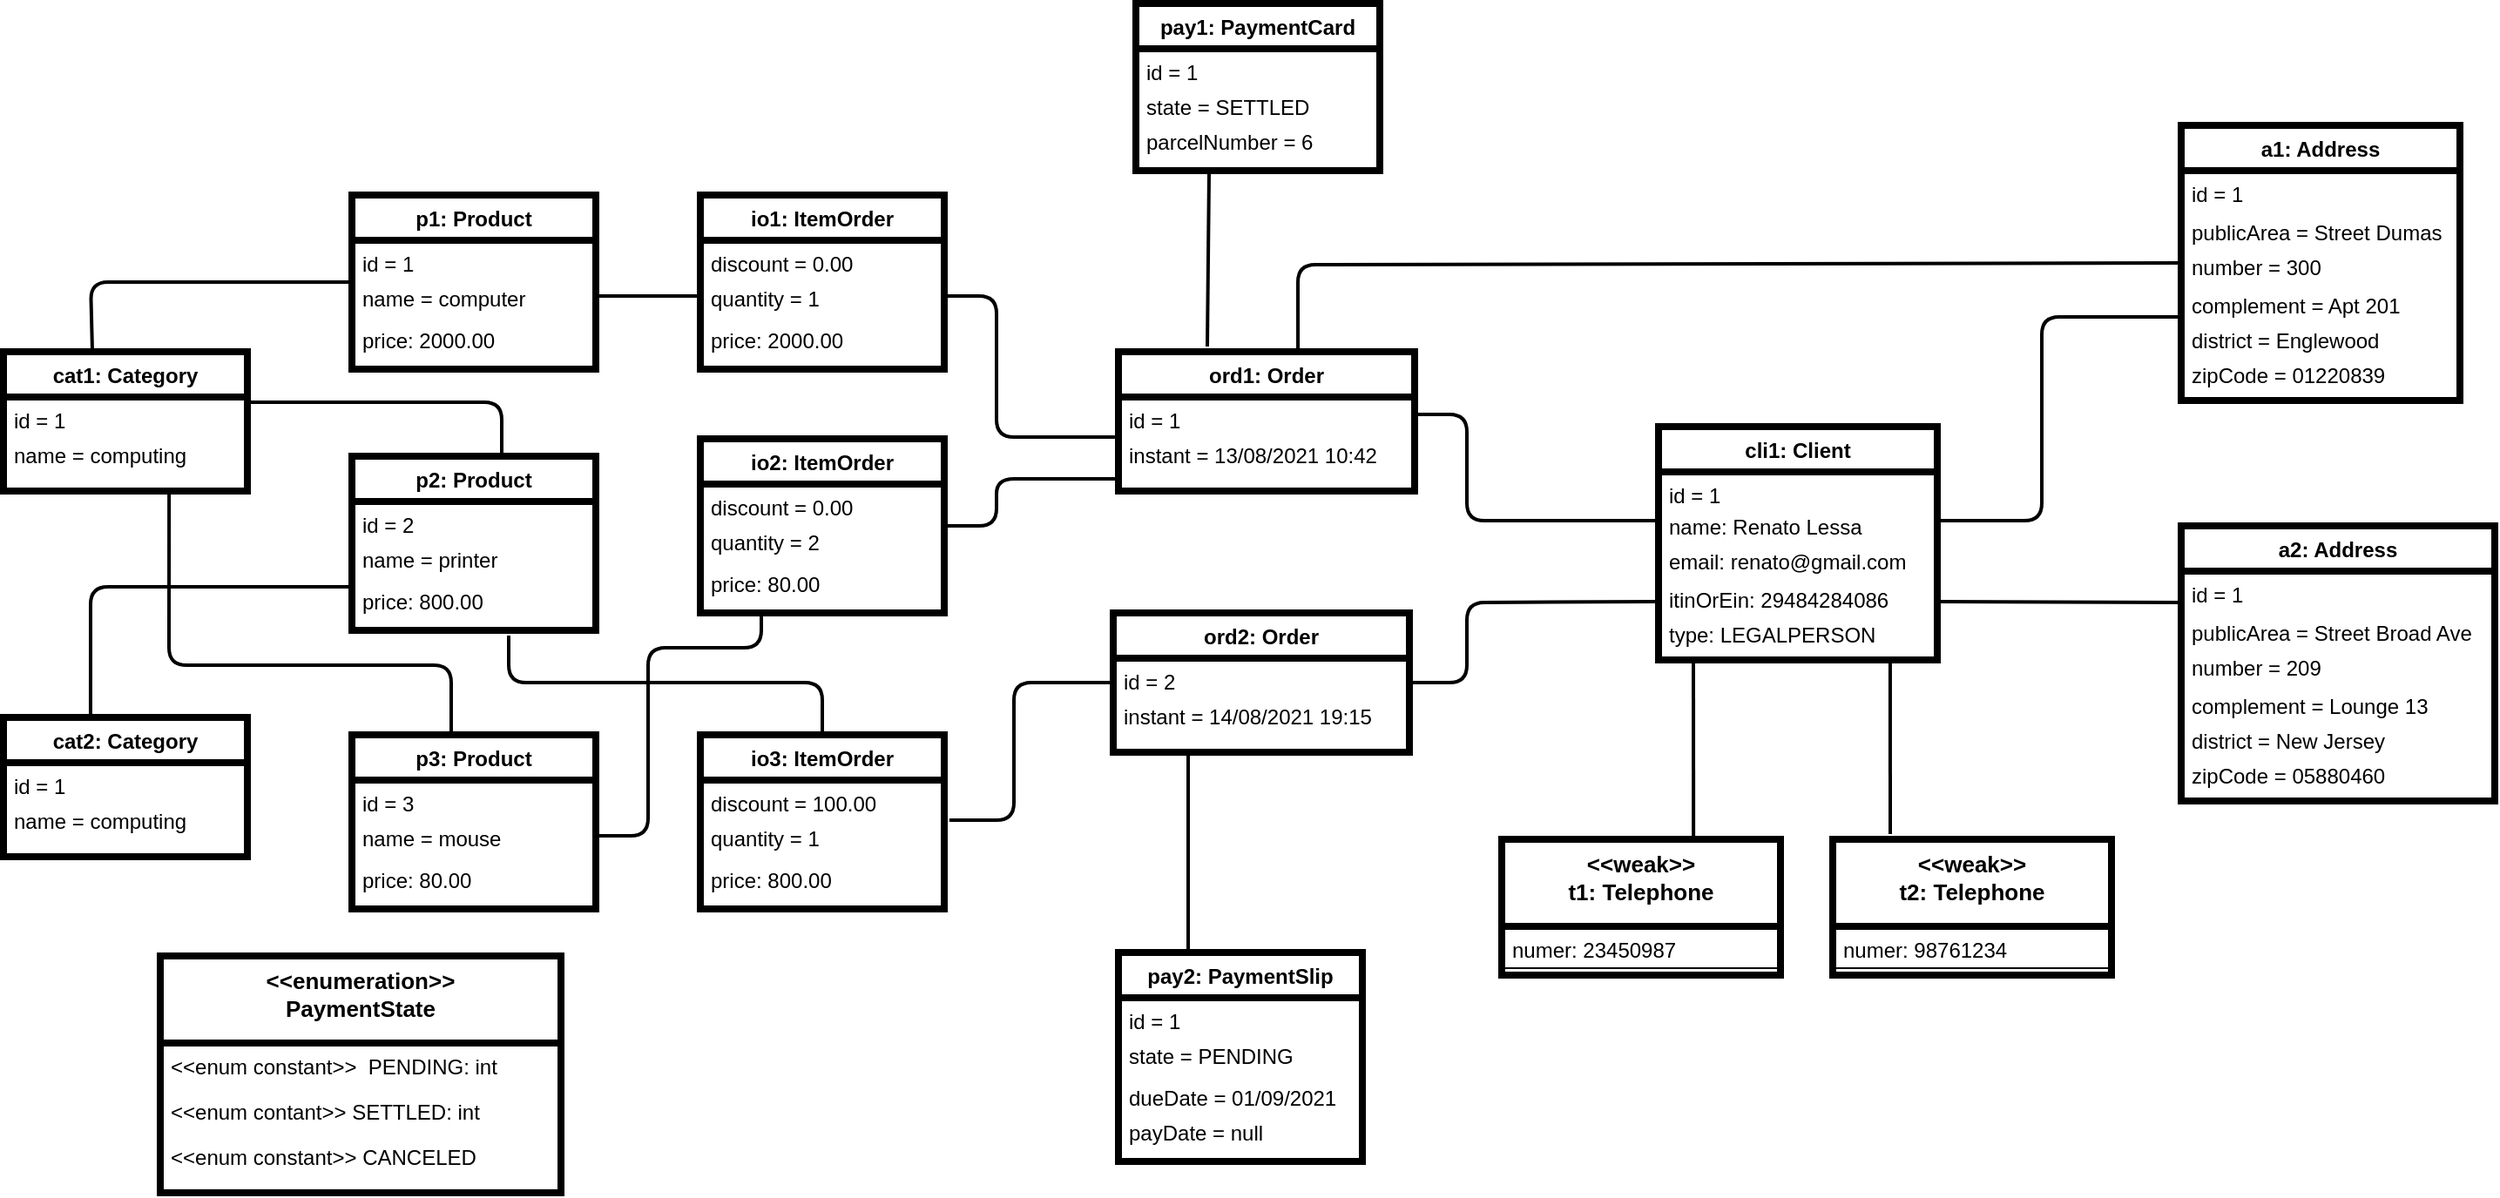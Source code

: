 <mxfile version="14.6.13" type="device"><diagram id="C5RBs43oDa-KdzZeNtuy" name="Page-1"><mxGraphModel dx="946" dy="1841" grid="1" gridSize="10" guides="1" tooltips="1" connect="1" arrows="1" fold="1" page="1" pageScale="1" pageWidth="827" pageHeight="1169" math="0" shadow="0"><root><mxCell id="WIyWlLk6GJQsqaUBKTNV-0"/><mxCell id="WIyWlLk6GJQsqaUBKTNV-1" parent="WIyWlLk6GJQsqaUBKTNV-0"/><mxCell id="aKMQZRntwJBQudiZjVvR-5" value="cat1: Category" style="swimlane;fontStyle=1;childLayout=stackLayout;horizontal=1;startSize=26;horizontalStack=0;resizeParent=1;resizeParentMax=0;resizeLast=0;collapsible=1;marginBottom=0;strokeWidth=4;rounded=0;shadow=0;sketch=0;glass=0;swimlaneLine=1;swimlaneFillColor=none;" vertex="1" parent="WIyWlLk6GJQsqaUBKTNV-1"><mxGeometry x="20" y="140" width="140" height="80" as="geometry"/></mxCell><mxCell id="aKMQZRntwJBQudiZjVvR-6" value="id = 1" style="text;fillColor=none;align=left;verticalAlign=top;spacingLeft=4;spacingRight=4;overflow=hidden;rotatable=0;points=[[0,0.5],[1,0.5]];portConstraint=eastwest;rounded=0;shadow=0;" vertex="1" parent="aKMQZRntwJBQudiZjVvR-5"><mxGeometry y="26" width="140" height="20" as="geometry"/></mxCell><mxCell id="aKMQZRntwJBQudiZjVvR-7" value="name = computing" style="text;fillColor=none;align=left;verticalAlign=top;spacingLeft=4;spacingRight=4;overflow=hidden;rotatable=0;points=[[0,0.5],[1,0.5]];portConstraint=eastwest;rounded=0;shadow=0;" vertex="1" parent="aKMQZRntwJBQudiZjVvR-5"><mxGeometry y="46" width="140" height="34" as="geometry"/></mxCell><mxCell id="aKMQZRntwJBQudiZjVvR-10" value="p1: Product" style="swimlane;fontStyle=1;childLayout=stackLayout;horizontal=1;startSize=26;horizontalStack=0;resizeParent=1;resizeParentMax=0;resizeLast=0;collapsible=1;marginBottom=0;strokeWidth=4;rounded=0;shadow=0;sketch=0;glass=0;swimlaneLine=1;swimlaneFillColor=none;" vertex="1" parent="WIyWlLk6GJQsqaUBKTNV-1"><mxGeometry x="220" y="50" width="140" height="100" as="geometry"/></mxCell><mxCell id="aKMQZRntwJBQudiZjVvR-11" value="id = 1" style="text;fillColor=none;align=left;verticalAlign=top;spacingLeft=4;spacingRight=4;overflow=hidden;rotatable=0;points=[[0,0.5],[1,0.5]];portConstraint=eastwest;rounded=0;shadow=0;" vertex="1" parent="aKMQZRntwJBQudiZjVvR-10"><mxGeometry y="26" width="140" height="20" as="geometry"/></mxCell><mxCell id="aKMQZRntwJBQudiZjVvR-12" value="name = computer" style="text;fillColor=none;align=left;verticalAlign=top;spacingLeft=4;spacingRight=4;overflow=hidden;rotatable=0;points=[[0,0.5],[1,0.5]];portConstraint=eastwest;rounded=0;shadow=0;" vertex="1" parent="aKMQZRntwJBQudiZjVvR-10"><mxGeometry y="46" width="140" height="24" as="geometry"/></mxCell><mxCell id="aKMQZRntwJBQudiZjVvR-13" value="price: 2000.00" style="text;fillColor=none;align=left;verticalAlign=top;spacingLeft=4;spacingRight=4;overflow=hidden;rotatable=0;points=[[0,0.5],[1,0.5]];portConstraint=eastwest;rounded=0;shadow=0;" vertex="1" parent="aKMQZRntwJBQudiZjVvR-10"><mxGeometry y="70" width="140" height="30" as="geometry"/></mxCell><mxCell id="aKMQZRntwJBQudiZjVvR-15" value="p2: Product" style="swimlane;fontStyle=1;childLayout=stackLayout;horizontal=1;startSize=26;horizontalStack=0;resizeParent=1;resizeParentMax=0;resizeLast=0;collapsible=1;marginBottom=0;strokeWidth=4;rounded=0;shadow=0;sketch=0;glass=0;swimlaneLine=1;swimlaneFillColor=none;" vertex="1" parent="WIyWlLk6GJQsqaUBKTNV-1"><mxGeometry x="220" y="200" width="140" height="100" as="geometry"/></mxCell><mxCell id="aKMQZRntwJBQudiZjVvR-16" value="id = 2" style="text;fillColor=none;align=left;verticalAlign=top;spacingLeft=4;spacingRight=4;overflow=hidden;rotatable=0;points=[[0,0.5],[1,0.5]];portConstraint=eastwest;rounded=0;shadow=0;" vertex="1" parent="aKMQZRntwJBQudiZjVvR-15"><mxGeometry y="26" width="140" height="20" as="geometry"/></mxCell><mxCell id="aKMQZRntwJBQudiZjVvR-17" value="name = printer" style="text;fillColor=none;align=left;verticalAlign=top;spacingLeft=4;spacingRight=4;overflow=hidden;rotatable=0;points=[[0,0.5],[1,0.5]];portConstraint=eastwest;rounded=0;shadow=0;" vertex="1" parent="aKMQZRntwJBQudiZjVvR-15"><mxGeometry y="46" width="140" height="24" as="geometry"/></mxCell><mxCell id="aKMQZRntwJBQudiZjVvR-18" value="price: 800.00" style="text;fillColor=none;align=left;verticalAlign=top;spacingLeft=4;spacingRight=4;overflow=hidden;rotatable=0;points=[[0,0.5],[1,0.5]];portConstraint=eastwest;rounded=0;shadow=0;" vertex="1" parent="aKMQZRntwJBQudiZjVvR-15"><mxGeometry y="70" width="140" height="30" as="geometry"/></mxCell><mxCell id="aKMQZRntwJBQudiZjVvR-19" value="p3: Product" style="swimlane;fontStyle=1;childLayout=stackLayout;horizontal=1;startSize=26;horizontalStack=0;resizeParent=1;resizeParentMax=0;resizeLast=0;collapsible=1;marginBottom=0;strokeWidth=4;rounded=0;shadow=0;sketch=0;glass=0;swimlaneLine=1;swimlaneFillColor=none;" vertex="1" parent="WIyWlLk6GJQsqaUBKTNV-1"><mxGeometry x="220" y="360" width="140" height="100" as="geometry"/></mxCell><mxCell id="aKMQZRntwJBQudiZjVvR-20" value="id = 3" style="text;fillColor=none;align=left;verticalAlign=top;spacingLeft=4;spacingRight=4;overflow=hidden;rotatable=0;points=[[0,0.5],[1,0.5]];portConstraint=eastwest;rounded=0;shadow=0;" vertex="1" parent="aKMQZRntwJBQudiZjVvR-19"><mxGeometry y="26" width="140" height="20" as="geometry"/></mxCell><mxCell id="aKMQZRntwJBQudiZjVvR-21" value="name = mouse" style="text;fillColor=none;align=left;verticalAlign=top;spacingLeft=4;spacingRight=4;overflow=hidden;rotatable=0;points=[[0,0.5],[1,0.5]];portConstraint=eastwest;rounded=0;shadow=0;" vertex="1" parent="aKMQZRntwJBQudiZjVvR-19"><mxGeometry y="46" width="140" height="24" as="geometry"/></mxCell><mxCell id="aKMQZRntwJBQudiZjVvR-22" value="price: 80.00" style="text;fillColor=none;align=left;verticalAlign=top;spacingLeft=4;spacingRight=4;overflow=hidden;rotatable=0;points=[[0,0.5],[1,0.5]];portConstraint=eastwest;rounded=0;shadow=0;" vertex="1" parent="aKMQZRntwJBQudiZjVvR-19"><mxGeometry y="70" width="140" height="30" as="geometry"/></mxCell><mxCell id="aKMQZRntwJBQudiZjVvR-23" value="cat2: Category" style="swimlane;fontStyle=1;childLayout=stackLayout;horizontal=1;startSize=26;horizontalStack=0;resizeParent=1;resizeParentMax=0;resizeLast=0;collapsible=1;marginBottom=0;strokeWidth=4;rounded=0;shadow=0;sketch=0;glass=0;swimlaneLine=1;swimlaneFillColor=none;" vertex="1" parent="WIyWlLk6GJQsqaUBKTNV-1"><mxGeometry x="20" y="350" width="140" height="80" as="geometry"/></mxCell><mxCell id="aKMQZRntwJBQudiZjVvR-24" value="id = 1" style="text;fillColor=none;align=left;verticalAlign=top;spacingLeft=4;spacingRight=4;overflow=hidden;rotatable=0;points=[[0,0.5],[1,0.5]];portConstraint=eastwest;rounded=0;shadow=0;" vertex="1" parent="aKMQZRntwJBQudiZjVvR-23"><mxGeometry y="26" width="140" height="20" as="geometry"/></mxCell><mxCell id="aKMQZRntwJBQudiZjVvR-25" value="name = computing" style="text;fillColor=none;align=left;verticalAlign=top;spacingLeft=4;spacingRight=4;overflow=hidden;rotatable=0;points=[[0,0.5],[1,0.5]];portConstraint=eastwest;rounded=0;shadow=0;" vertex="1" parent="aKMQZRntwJBQudiZjVvR-23"><mxGeometry y="46" width="140" height="34" as="geometry"/></mxCell><mxCell id="aKMQZRntwJBQudiZjVvR-28" value="io1: ItemOrder" style="swimlane;fontStyle=1;childLayout=stackLayout;horizontal=1;startSize=26;horizontalStack=0;resizeParent=1;resizeParentMax=0;resizeLast=0;collapsible=1;marginBottom=0;strokeWidth=4;rounded=0;shadow=0;sketch=0;glass=0;swimlaneLine=1;swimlaneFillColor=none;" vertex="1" parent="WIyWlLk6GJQsqaUBKTNV-1"><mxGeometry x="420" y="50" width="140" height="100" as="geometry"/></mxCell><mxCell id="aKMQZRntwJBQudiZjVvR-29" value="discount = 0.00" style="text;fillColor=none;align=left;verticalAlign=top;spacingLeft=4;spacingRight=4;overflow=hidden;rotatable=0;points=[[0,0.5],[1,0.5]];portConstraint=eastwest;rounded=0;shadow=0;" vertex="1" parent="aKMQZRntwJBQudiZjVvR-28"><mxGeometry y="26" width="140" height="20" as="geometry"/></mxCell><mxCell id="aKMQZRntwJBQudiZjVvR-30" value="quantity = 1" style="text;fillColor=none;align=left;verticalAlign=top;spacingLeft=4;spacingRight=4;overflow=hidden;rotatable=0;points=[[0,0.5],[1,0.5]];portConstraint=eastwest;rounded=0;shadow=0;" vertex="1" parent="aKMQZRntwJBQudiZjVvR-28"><mxGeometry y="46" width="140" height="24" as="geometry"/></mxCell><mxCell id="aKMQZRntwJBQudiZjVvR-31" value="price: 2000.00" style="text;fillColor=none;align=left;verticalAlign=top;spacingLeft=4;spacingRight=4;overflow=hidden;rotatable=0;points=[[0,0.5],[1,0.5]];portConstraint=eastwest;rounded=0;shadow=0;" vertex="1" parent="aKMQZRntwJBQudiZjVvR-28"><mxGeometry y="70" width="140" height="30" as="geometry"/></mxCell><mxCell id="aKMQZRntwJBQudiZjVvR-44" value="io3: ItemOrder" style="swimlane;fontStyle=1;childLayout=stackLayout;horizontal=1;startSize=26;horizontalStack=0;resizeParent=1;resizeParentMax=0;resizeLast=0;collapsible=1;marginBottom=0;strokeWidth=4;rounded=0;shadow=0;sketch=0;glass=0;swimlaneLine=1;swimlaneFillColor=none;" vertex="1" parent="WIyWlLk6GJQsqaUBKTNV-1"><mxGeometry x="420" y="360" width="140" height="100" as="geometry"/></mxCell><mxCell id="aKMQZRntwJBQudiZjVvR-45" value="discount = 100.00" style="text;fillColor=none;align=left;verticalAlign=top;spacingLeft=4;spacingRight=4;overflow=hidden;rotatable=0;points=[[0,0.5],[1,0.5]];portConstraint=eastwest;rounded=0;shadow=0;" vertex="1" parent="aKMQZRntwJBQudiZjVvR-44"><mxGeometry y="26" width="140" height="20" as="geometry"/></mxCell><mxCell id="aKMQZRntwJBQudiZjVvR-46" value="quantity = 1" style="text;fillColor=none;align=left;verticalAlign=top;spacingLeft=4;spacingRight=4;overflow=hidden;rotatable=0;points=[[0,0.5],[1,0.5]];portConstraint=eastwest;rounded=0;shadow=0;" vertex="1" parent="aKMQZRntwJBQudiZjVvR-44"><mxGeometry y="46" width="140" height="24" as="geometry"/></mxCell><mxCell id="aKMQZRntwJBQudiZjVvR-47" value="price: 800.00" style="text;fillColor=none;align=left;verticalAlign=top;spacingLeft=4;spacingRight=4;overflow=hidden;rotatable=0;points=[[0,0.5],[1,0.5]];portConstraint=eastwest;rounded=0;shadow=0;" vertex="1" parent="aKMQZRntwJBQudiZjVvR-44"><mxGeometry y="70" width="140" height="30" as="geometry"/></mxCell><mxCell id="aKMQZRntwJBQudiZjVvR-48" value="io2: ItemOrder" style="swimlane;fontStyle=1;childLayout=stackLayout;horizontal=1;startSize=26;horizontalStack=0;resizeParent=1;resizeParentMax=0;resizeLast=0;collapsible=1;marginBottom=0;strokeWidth=4;rounded=0;shadow=0;sketch=0;glass=0;swimlaneLine=1;swimlaneFillColor=none;" vertex="1" parent="WIyWlLk6GJQsqaUBKTNV-1"><mxGeometry x="420" y="190" width="140" height="100" as="geometry"/></mxCell><mxCell id="aKMQZRntwJBQudiZjVvR-49" value="discount = 0.00" style="text;fillColor=none;align=left;verticalAlign=top;spacingLeft=4;spacingRight=4;overflow=hidden;rotatable=0;points=[[0,0.5],[1,0.5]];portConstraint=eastwest;rounded=0;shadow=0;" vertex="1" parent="aKMQZRntwJBQudiZjVvR-48"><mxGeometry y="26" width="140" height="20" as="geometry"/></mxCell><mxCell id="aKMQZRntwJBQudiZjVvR-50" value="quantity = 2" style="text;fillColor=none;align=left;verticalAlign=top;spacingLeft=4;spacingRight=4;overflow=hidden;rotatable=0;points=[[0,0.5],[1,0.5]];portConstraint=eastwest;rounded=0;shadow=0;" vertex="1" parent="aKMQZRntwJBQudiZjVvR-48"><mxGeometry y="46" width="140" height="24" as="geometry"/></mxCell><mxCell id="aKMQZRntwJBQudiZjVvR-51" value="price: 80.00" style="text;fillColor=none;align=left;verticalAlign=top;spacingLeft=4;spacingRight=4;overflow=hidden;rotatable=0;points=[[0,0.5],[1,0.5]];portConstraint=eastwest;rounded=0;shadow=0;" vertex="1" parent="aKMQZRntwJBQudiZjVvR-48"><mxGeometry y="70" width="140" height="30" as="geometry"/></mxCell><mxCell id="aKMQZRntwJBQudiZjVvR-53" value="" style="endArrow=none;html=1;strokeWidth=2;exitX=1.021;exitY=0.125;exitDx=0;exitDy=0;exitPerimeter=0;entryX=0;entryY=0.5;entryDx=0;entryDy=0;" edge="1" parent="WIyWlLk6GJQsqaUBKTNV-1" source="aKMQZRntwJBQudiZjVvR-46" target="aKMQZRntwJBQudiZjVvR-68"><mxGeometry width="50" height="50" relative="1" as="geometry"><mxPoint x="570" y="409.5" as="sourcePoint"/><mxPoint x="844" y="409.5" as="targetPoint"/><Array as="points"><mxPoint x="600" y="409"/><mxPoint x="600" y="330"/></Array></mxGeometry></mxCell><mxCell id="aKMQZRntwJBQudiZjVvR-54" value="" style="endArrow=none;html=1;strokeWidth=2;entryX=0;entryY=0.5;entryDx=0;entryDy=0;exitX=0.364;exitY=-0.025;exitDx=0;exitDy=0;exitPerimeter=0;" edge="1" parent="WIyWlLk6GJQsqaUBKTNV-1" source="aKMQZRntwJBQudiZjVvR-5" target="aKMQZRntwJBQudiZjVvR-10"><mxGeometry width="50" height="50" relative="1" as="geometry"><mxPoint x="70" y="130" as="sourcePoint"/><mxPoint x="446" y="110" as="targetPoint"/><Array as="points"><mxPoint x="70" y="100"/></Array></mxGeometry></mxCell><mxCell id="aKMQZRntwJBQudiZjVvR-55" value="" style="endArrow=none;html=1;strokeWidth=2;exitX=0.679;exitY=1.029;exitDx=0;exitDy=0;exitPerimeter=0;entryX=0.407;entryY=0;entryDx=0;entryDy=0;entryPerimeter=0;" edge="1" parent="WIyWlLk6GJQsqaUBKTNV-1" source="aKMQZRntwJBQudiZjVvR-7" target="aKMQZRntwJBQudiZjVvR-19"><mxGeometry width="50" height="50" relative="1" as="geometry"><mxPoint x="182" y="120" as="sourcePoint"/><mxPoint x="280" y="330" as="targetPoint"/><Array as="points"><mxPoint x="115" y="320"/><mxPoint x="277" y="320"/></Array></mxGeometry></mxCell><mxCell id="aKMQZRntwJBQudiZjVvR-56" value="" style="endArrow=none;html=1;strokeWidth=2;exitX=0.993;exitY=0.15;exitDx=0;exitDy=0;exitPerimeter=0;" edge="1" parent="WIyWlLk6GJQsqaUBKTNV-1" source="aKMQZRntwJBQudiZjVvR-6"><mxGeometry width="50" height="50" relative="1" as="geometry"><mxPoint x="162" y="180" as="sourcePoint"/><mxPoint x="306" y="200" as="targetPoint"/><Array as="points"><mxPoint x="306" y="169"/></Array></mxGeometry></mxCell><mxCell id="aKMQZRntwJBQudiZjVvR-57" value="" style="endArrow=none;html=1;strokeWidth=2;exitX=0.357;exitY=0;exitDx=0;exitDy=0;exitPerimeter=0;entryX=0;entryY=0.75;entryDx=0;entryDy=0;" edge="1" parent="WIyWlLk6GJQsqaUBKTNV-1" source="aKMQZRntwJBQudiZjVvR-23" target="aKMQZRntwJBQudiZjVvR-15"><mxGeometry width="50" height="50" relative="1" as="geometry"><mxPoint x="202" y="140" as="sourcePoint"/><mxPoint x="476" y="140" as="targetPoint"/><Array as="points"><mxPoint x="70" y="275"/></Array></mxGeometry></mxCell><mxCell id="aKMQZRntwJBQudiZjVvR-58" value="" style="endArrow=none;html=1;strokeWidth=2;exitX=1;exitY=0.5;exitDx=0;exitDy=0;entryX=0;entryY=0.5;entryDx=0;entryDy=0;" edge="1" parent="WIyWlLk6GJQsqaUBKTNV-1" source="aKMQZRntwJBQudiZjVvR-12" target="aKMQZRntwJBQudiZjVvR-30"><mxGeometry width="50" height="50" relative="1" as="geometry"><mxPoint x="212" y="150" as="sourcePoint"/><mxPoint x="486" y="150" as="targetPoint"/></mxGeometry></mxCell><mxCell id="aKMQZRntwJBQudiZjVvR-59" value="" style="endArrow=none;html=1;strokeWidth=2;entryX=0.5;entryY=0;entryDx=0;entryDy=0;" edge="1" parent="WIyWlLk6GJQsqaUBKTNV-1" target="aKMQZRntwJBQudiZjVvR-44"><mxGeometry width="50" height="50" relative="1" as="geometry"><mxPoint x="310" y="303" as="sourcePoint"/><mxPoint x="470" y="310" as="targetPoint"/><Array as="points"><mxPoint x="310" y="330"/><mxPoint x="490" y="330"/></Array></mxGeometry></mxCell><mxCell id="aKMQZRntwJBQudiZjVvR-61" value="" style="endArrow=none;html=1;strokeWidth=2;exitX=1;exitY=0.5;exitDx=0;exitDy=0;entryX=0.25;entryY=1;entryDx=0;entryDy=0;" edge="1" parent="WIyWlLk6GJQsqaUBKTNV-1" source="aKMQZRntwJBQudiZjVvR-21" target="aKMQZRntwJBQudiZjVvR-48"><mxGeometry width="50" height="50" relative="1" as="geometry"><mxPoint x="232" y="170" as="sourcePoint"/><mxPoint x="506" y="170" as="targetPoint"/><Array as="points"><mxPoint x="390" y="418"/><mxPoint x="390" y="310"/><mxPoint x="455" y="310"/></Array></mxGeometry></mxCell><mxCell id="aKMQZRntwJBQudiZjVvR-62" value="ord1: Order" style="swimlane;fontStyle=1;childLayout=stackLayout;horizontal=1;startSize=26;horizontalStack=0;resizeParent=1;resizeParentMax=0;resizeLast=0;collapsible=1;marginBottom=0;strokeWidth=4;rounded=0;shadow=0;sketch=0;glass=0;swimlaneLine=1;swimlaneFillColor=none;" vertex="1" parent="WIyWlLk6GJQsqaUBKTNV-1"><mxGeometry x="660" y="140" width="170" height="80" as="geometry"/></mxCell><mxCell id="aKMQZRntwJBQudiZjVvR-63" value="id = 1" style="text;fillColor=none;align=left;verticalAlign=top;spacingLeft=4;spacingRight=4;overflow=hidden;rotatable=0;points=[[0,0.5],[1,0.5]];portConstraint=eastwest;rounded=0;shadow=0;" vertex="1" parent="aKMQZRntwJBQudiZjVvR-62"><mxGeometry y="26" width="170" height="20" as="geometry"/></mxCell><mxCell id="aKMQZRntwJBQudiZjVvR-64" value="instant = 13/08/2021 10:42" style="text;fillColor=none;align=left;verticalAlign=top;spacingLeft=4;spacingRight=4;overflow=hidden;rotatable=0;points=[[0,0.5],[1,0.5]];portConstraint=eastwest;rounded=0;shadow=0;" vertex="1" parent="aKMQZRntwJBQudiZjVvR-62"><mxGeometry y="46" width="170" height="34" as="geometry"/></mxCell><mxCell id="aKMQZRntwJBQudiZjVvR-68" value="ord2: Order" style="swimlane;fontStyle=1;childLayout=stackLayout;horizontal=1;startSize=26;horizontalStack=0;resizeParent=1;resizeParentMax=0;resizeLast=0;collapsible=1;marginBottom=0;strokeWidth=4;rounded=0;shadow=0;sketch=0;glass=0;swimlaneLine=1;swimlaneFillColor=none;" vertex="1" parent="WIyWlLk6GJQsqaUBKTNV-1"><mxGeometry x="657" y="290" width="170" height="80" as="geometry"/></mxCell><mxCell id="aKMQZRntwJBQudiZjVvR-69" value="id = 2" style="text;fillColor=none;align=left;verticalAlign=top;spacingLeft=4;spacingRight=4;overflow=hidden;rotatable=0;points=[[0,0.5],[1,0.5]];portConstraint=eastwest;rounded=0;shadow=0;" vertex="1" parent="aKMQZRntwJBQudiZjVvR-68"><mxGeometry y="26" width="170" height="20" as="geometry"/></mxCell><mxCell id="aKMQZRntwJBQudiZjVvR-70" value="instant = 14/08/2021 19:15" style="text;fillColor=none;align=left;verticalAlign=top;spacingLeft=4;spacingRight=4;overflow=hidden;rotatable=0;points=[[0,0.5],[1,0.5]];portConstraint=eastwest;rounded=0;shadow=0;" vertex="1" parent="aKMQZRntwJBQudiZjVvR-68"><mxGeometry y="46" width="170" height="34" as="geometry"/></mxCell><mxCell id="aKMQZRntwJBQudiZjVvR-71" value="" style="endArrow=none;html=1;strokeWidth=2;exitX=1;exitY=0.5;exitDx=0;exitDy=0;entryX=-0.012;entryY=0.088;entryDx=0;entryDy=0;entryPerimeter=0;" edge="1" parent="WIyWlLk6GJQsqaUBKTNV-1" source="aKMQZRntwJBQudiZjVvR-30" target="aKMQZRntwJBQudiZjVvR-64"><mxGeometry width="50" height="50" relative="1" as="geometry"><mxPoint x="590" y="239.5" as="sourcePoint"/><mxPoint x="650" y="190" as="targetPoint"/><Array as="points"><mxPoint x="590" y="108"/><mxPoint x="590" y="189"/></Array></mxGeometry></mxCell><mxCell id="aKMQZRntwJBQudiZjVvR-72" value="" style="endArrow=none;html=1;strokeWidth=2;" edge="1" parent="WIyWlLk6GJQsqaUBKTNV-1"><mxGeometry width="50" height="50" relative="1" as="geometry"><mxPoint x="700" y="483" as="sourcePoint"/><mxPoint x="700" y="370" as="targetPoint"/></mxGeometry></mxCell><mxCell id="aKMQZRntwJBQudiZjVvR-73" value="" style="endArrow=none;html=1;strokeWidth=2;exitX=1;exitY=0.5;exitDx=0;exitDy=0;entryX=0;entryY=0.794;entryDx=0;entryDy=0;entryPerimeter=0;" edge="1" parent="WIyWlLk6GJQsqaUBKTNV-1" source="aKMQZRntwJBQudiZjVvR-48" target="aKMQZRntwJBQudiZjVvR-64"><mxGeometry width="50" height="50" relative="1" as="geometry"><mxPoint x="570" y="239.5" as="sourcePoint"/><mxPoint x="844" y="239.5" as="targetPoint"/><Array as="points"><mxPoint x="590" y="240"/><mxPoint x="590" y="213"/></Array></mxGeometry></mxCell><mxCell id="aKMQZRntwJBQudiZjVvR-74" value="pay1: PaymentCard" style="swimlane;fontStyle=1;childLayout=stackLayout;horizontal=1;startSize=26;horizontalStack=0;resizeParent=1;resizeParentMax=0;resizeLast=0;collapsible=1;marginBottom=0;strokeWidth=4;rounded=0;shadow=0;sketch=0;glass=0;swimlaneLine=1;swimlaneFillColor=none;" vertex="1" parent="WIyWlLk6GJQsqaUBKTNV-1"><mxGeometry x="670" y="-60" width="140" height="96" as="geometry"/></mxCell><mxCell id="aKMQZRntwJBQudiZjVvR-75" value="id = 1" style="text;fillColor=none;align=left;verticalAlign=top;spacingLeft=4;spacingRight=4;overflow=hidden;rotatable=0;points=[[0,0.5],[1,0.5]];portConstraint=eastwest;rounded=0;shadow=0;" vertex="1" parent="aKMQZRntwJBQudiZjVvR-74"><mxGeometry y="26" width="140" height="20" as="geometry"/></mxCell><mxCell id="aKMQZRntwJBQudiZjVvR-76" value="state = SETTLED&#10; " style="text;fillColor=none;align=left;verticalAlign=top;spacingLeft=4;spacingRight=4;overflow=hidden;rotatable=0;points=[[0,0.5],[1,0.5]];portConstraint=eastwest;rounded=0;shadow=0;" vertex="1" parent="aKMQZRntwJBQudiZjVvR-74"><mxGeometry y="46" width="140" height="20" as="geometry"/></mxCell><mxCell id="aKMQZRntwJBQudiZjVvR-77" value="parcelNumber = 6" style="text;fillColor=none;align=left;verticalAlign=top;spacingLeft=4;spacingRight=4;overflow=hidden;rotatable=0;points=[[0,0.5],[1,0.5]];portConstraint=eastwest;rounded=0;shadow=0;" vertex="1" parent="aKMQZRntwJBQudiZjVvR-74"><mxGeometry y="66" width="140" height="30" as="geometry"/></mxCell><mxCell id="aKMQZRntwJBQudiZjVvR-79" value="&lt;&lt;enumeration&gt;&gt;&#10;PaymentState" style="swimlane;fontStyle=1;align=center;verticalAlign=top;childLayout=stackLayout;horizontal=1;startSize=50;horizontalStack=0;resizeParent=1;resizeParentMax=0;resizeLast=0;collapsible=1;marginBottom=0;rounded=0;shadow=0;glass=0;sketch=0;fontSize=13;strokeWidth=4;" vertex="1" parent="WIyWlLk6GJQsqaUBKTNV-1"><mxGeometry x="110" y="487" width="230" height="136" as="geometry"/></mxCell><mxCell id="aKMQZRntwJBQudiZjVvR-80" value="&lt;&lt;enum constant&gt;&gt;  PENDING: int" style="text;strokeColor=none;fillColor=none;align=left;verticalAlign=top;spacingLeft=4;spacingRight=4;overflow=hidden;rotatable=0;points=[[0,0.5],[1,0.5]];portConstraint=eastwest;" vertex="1" parent="aKMQZRntwJBQudiZjVvR-79"><mxGeometry y="50" width="230" height="26" as="geometry"/></mxCell><mxCell id="aKMQZRntwJBQudiZjVvR-81" value="&lt;&lt;enum contant&gt;&gt; SETTLED: int&#10;&#10;&#10;&#10; " style="text;strokeColor=none;fillColor=none;align=left;verticalAlign=top;spacingLeft=4;spacingRight=4;overflow=hidden;rotatable=0;points=[[0,0.5],[1,0.5]];portConstraint=eastwest;" vertex="1" parent="aKMQZRntwJBQudiZjVvR-79"><mxGeometry y="76" width="230" height="26" as="geometry"/></mxCell><mxCell id="aKMQZRntwJBQudiZjVvR-82" value="&lt;&lt;enum constant&gt;&gt; CANCELED" style="text;strokeColor=none;fillColor=none;align=left;verticalAlign=top;spacingLeft=4;spacingRight=4;overflow=hidden;rotatable=0;points=[[0,0.5],[1,0.5]];portConstraint=eastwest;" vertex="1" parent="aKMQZRntwJBQudiZjVvR-79"><mxGeometry y="102" width="230" height="26" as="geometry"/></mxCell><mxCell id="aKMQZRntwJBQudiZjVvR-83" value="" style="line;strokeWidth=1;fillColor=none;align=left;verticalAlign=middle;spacingTop=-1;spacingLeft=3;spacingRight=3;rotatable=0;labelPosition=right;points=[];portConstraint=eastwest;strokeColor=none;" vertex="1" parent="aKMQZRntwJBQudiZjVvR-79"><mxGeometry y="128" width="230" height="8" as="geometry"/></mxCell><mxCell id="aKMQZRntwJBQudiZjVvR-85" value="pay2: PaymentSlip" style="swimlane;fontStyle=1;childLayout=stackLayout;horizontal=1;startSize=26;horizontalStack=0;resizeParent=1;resizeParentMax=0;resizeLast=0;collapsible=1;marginBottom=0;strokeWidth=4;rounded=0;shadow=0;sketch=0;glass=0;swimlaneLine=1;swimlaneFillColor=none;" vertex="1" parent="WIyWlLk6GJQsqaUBKTNV-1"><mxGeometry x="660" y="485" width="140" height="120" as="geometry"/></mxCell><mxCell id="aKMQZRntwJBQudiZjVvR-86" value="id = 1" style="text;fillColor=none;align=left;verticalAlign=top;spacingLeft=4;spacingRight=4;overflow=hidden;rotatable=0;points=[[0,0.5],[1,0.5]];portConstraint=eastwest;rounded=0;shadow=0;" vertex="1" parent="aKMQZRntwJBQudiZjVvR-85"><mxGeometry y="26" width="140" height="20" as="geometry"/></mxCell><mxCell id="aKMQZRntwJBQudiZjVvR-87" value="state = PENDING&#10; " style="text;fillColor=none;align=left;verticalAlign=top;spacingLeft=4;spacingRight=4;overflow=hidden;rotatable=0;points=[[0,0.5],[1,0.5]];portConstraint=eastwest;rounded=0;shadow=0;" vertex="1" parent="aKMQZRntwJBQudiZjVvR-85"><mxGeometry y="46" width="140" height="24" as="geometry"/></mxCell><mxCell id="aKMQZRntwJBQudiZjVvR-88" value="dueDate = 01/09/2021" style="text;fillColor=none;align=left;verticalAlign=top;spacingLeft=4;spacingRight=4;overflow=hidden;rotatable=0;points=[[0,0.5],[1,0.5]];portConstraint=eastwest;rounded=0;shadow=0;" vertex="1" parent="aKMQZRntwJBQudiZjVvR-85"><mxGeometry y="70" width="140" height="20" as="geometry"/></mxCell><mxCell id="aKMQZRntwJBQudiZjVvR-93" value="payDate = null" style="text;strokeColor=none;fillColor=none;align=left;verticalAlign=top;spacingLeft=4;spacingRight=4;overflow=hidden;rotatable=0;points=[[0,0.5],[1,0.5]];portConstraint=eastwest;" vertex="1" parent="aKMQZRntwJBQudiZjVvR-85"><mxGeometry y="90" width="140" height="30" as="geometry"/></mxCell><mxCell id="aKMQZRntwJBQudiZjVvR-95" value="" style="endArrow=none;html=1;strokeWidth=2;entryX=0.3;entryY=1.067;entryDx=0;entryDy=0;entryPerimeter=0;exitX=0.3;exitY=-0.037;exitDx=0;exitDy=0;exitPerimeter=0;" edge="1" parent="WIyWlLk6GJQsqaUBKTNV-1" source="aKMQZRntwJBQudiZjVvR-62" target="aKMQZRntwJBQudiZjVvR-77"><mxGeometry width="50" height="50" relative="1" as="geometry"><mxPoint x="700" y="220" as="sourcePoint"/><mxPoint x="600" y="640" as="targetPoint"/></mxGeometry></mxCell><mxCell id="aKMQZRntwJBQudiZjVvR-97" value="cli1: Client" style="swimlane;fontStyle=1;childLayout=stackLayout;horizontal=1;startSize=26;horizontalStack=0;resizeParent=1;resizeParentMax=0;resizeLast=0;collapsible=1;marginBottom=0;strokeWidth=4;labelBackgroundColor=none;labelBorderColor=none;" vertex="1" parent="WIyWlLk6GJQsqaUBKTNV-1"><mxGeometry x="970" y="183" width="160" height="134" as="geometry"/></mxCell><mxCell id="aKMQZRntwJBQudiZjVvR-98" value="id = 1" style="text;strokeColor=none;fillColor=none;align=left;verticalAlign=top;spacingLeft=4;spacingRight=4;overflow=hidden;rotatable=0;points=[[0,0.5],[1,0.5]];portConstraint=eastwest;" vertex="1" parent="aKMQZRntwJBQudiZjVvR-97"><mxGeometry y="26" width="160" height="18" as="geometry"/></mxCell><mxCell id="aKMQZRntwJBQudiZjVvR-99" value="name: Renato Lessa" style="text;strokeColor=none;fillColor=none;align=left;verticalAlign=top;spacingLeft=4;spacingRight=4;overflow=hidden;rotatable=0;points=[[0,0.5],[1,0.5]];portConstraint=eastwest;" vertex="1" parent="aKMQZRntwJBQudiZjVvR-97"><mxGeometry y="44" width="160" height="20" as="geometry"/></mxCell><mxCell id="aKMQZRntwJBQudiZjVvR-100" value="email: renato@gmail.com" style="text;align=left;verticalAlign=top;spacingLeft=4;spacingRight=4;overflow=hidden;rotatable=0;points=[[0,0.5],[1,0.5]];portConstraint=eastwest;" vertex="1" parent="aKMQZRntwJBQudiZjVvR-97"><mxGeometry y="64" width="160" height="22" as="geometry"/></mxCell><mxCell id="aKMQZRntwJBQudiZjVvR-101" value="itinOrEin: 29484284086" style="text;align=left;verticalAlign=top;spacingLeft=4;spacingRight=4;overflow=hidden;rotatable=0;points=[[0,0.5],[1,0.5]];portConstraint=eastwest;" vertex="1" parent="aKMQZRntwJBQudiZjVvR-97"><mxGeometry y="86" width="160" height="20" as="geometry"/></mxCell><mxCell id="aKMQZRntwJBQudiZjVvR-102" value="type: LEGALPERSON" style="text;align=left;verticalAlign=top;spacingLeft=4;spacingRight=4;overflow=hidden;rotatable=0;points=[[0,0.5],[1,0.5]];portConstraint=eastwest;" vertex="1" parent="aKMQZRntwJBQudiZjVvR-97"><mxGeometry y="106" width="160" height="28" as="geometry"/></mxCell><mxCell id="aKMQZRntwJBQudiZjVvR-105" value="" style="endArrow=none;html=1;strokeWidth=2;exitX=0.606;exitY=0.013;exitDx=0;exitDy=0;exitPerimeter=0;entryX=0;entryY=0.5;entryDx=0;entryDy=0;" edge="1" parent="WIyWlLk6GJQsqaUBKTNV-1" source="aKMQZRntwJBQudiZjVvR-62" target="aKMQZRntwJBQudiZjVvR-122"><mxGeometry width="50" height="50" relative="1" as="geometry"><mxPoint x="940" y="40" as="sourcePoint"/><mxPoint x="1260" y="90" as="targetPoint"/><Array as="points"><mxPoint x="763" y="90"/></Array></mxGeometry></mxCell><mxCell id="aKMQZRntwJBQudiZjVvR-106" value="" style="endArrow=none;html=1;strokeWidth=2;exitX=1;exitY=0.5;exitDx=0;exitDy=0;entryX=0;entryY=0.75;entryDx=0;entryDy=0;" edge="1" parent="WIyWlLk6GJQsqaUBKTNV-1" source="aKMQZRntwJBQudiZjVvR-68" target="aKMQZRntwJBQudiZjVvR-97"><mxGeometry width="50" height="50" relative="1" as="geometry"><mxPoint x="860" y="340" as="sourcePoint"/><mxPoint x="870" y="270" as="targetPoint"/><Array as="points"><mxPoint x="860" y="330"/><mxPoint x="860" y="284"/></Array></mxGeometry></mxCell><mxCell id="aKMQZRntwJBQudiZjVvR-107" value="" style="endArrow=none;html=1;strokeWidth=2;exitX=1;exitY=0.5;exitDx=0;exitDy=0;entryX=0;entryY=0.5;entryDx=0;entryDy=0;" edge="1" parent="WIyWlLk6GJQsqaUBKTNV-1" source="aKMQZRntwJBQudiZjVvR-63" target="aKMQZRntwJBQudiZjVvR-99"><mxGeometry width="50" height="50" relative="1" as="geometry"><mxPoint x="960" y="60" as="sourcePoint"/><mxPoint x="970" y="-10" as="targetPoint"/><Array as="points"><mxPoint x="860" y="176"/><mxPoint x="860" y="237"/></Array></mxGeometry></mxCell><mxCell id="aKMQZRntwJBQudiZjVvR-111" value="&lt;&lt;weak&gt;&gt;&#10;t1: Telephone" style="swimlane;fontStyle=1;align=center;verticalAlign=top;childLayout=stackLayout;horizontal=1;startSize=50;horizontalStack=0;resizeParent=1;resizeParentMax=0;resizeLast=0;collapsible=1;marginBottom=0;rounded=0;shadow=0;glass=0;sketch=0;fontSize=13;strokeWidth=4;" vertex="1" parent="WIyWlLk6GJQsqaUBKTNV-1"><mxGeometry x="880" y="420" width="160" height="78" as="geometry"/></mxCell><mxCell id="aKMQZRntwJBQudiZjVvR-112" value="numer: 23450987" style="text;strokeColor=none;fillColor=none;align=left;verticalAlign=top;spacingLeft=4;spacingRight=4;overflow=hidden;rotatable=0;points=[[0,0.5],[1,0.5]];portConstraint=eastwest;" vertex="1" parent="aKMQZRntwJBQudiZjVvR-111"><mxGeometry y="50" width="160" height="20" as="geometry"/></mxCell><mxCell id="aKMQZRntwJBQudiZjVvR-113" value="" style="line;strokeWidth=1;fillColor=none;align=left;verticalAlign=middle;spacingTop=-1;spacingLeft=3;spacingRight=3;rotatable=0;labelPosition=right;points=[];portConstraint=eastwest;" vertex="1" parent="aKMQZRntwJBQudiZjVvR-111"><mxGeometry y="70" width="160" height="8" as="geometry"/></mxCell><mxCell id="aKMQZRntwJBQudiZjVvR-114" value="&lt;&lt;weak&gt;&gt;&#10;t2: Telephone" style="swimlane;fontStyle=1;align=center;verticalAlign=top;childLayout=stackLayout;horizontal=1;startSize=50;horizontalStack=0;resizeParent=1;resizeParentMax=0;resizeLast=0;collapsible=1;marginBottom=0;rounded=0;shadow=0;glass=0;sketch=0;fontSize=13;strokeWidth=4;" vertex="1" parent="WIyWlLk6GJQsqaUBKTNV-1"><mxGeometry x="1070" y="420" width="160" height="78" as="geometry"/></mxCell><mxCell id="aKMQZRntwJBQudiZjVvR-115" value="numer: 98761234" style="text;strokeColor=none;fillColor=none;align=left;verticalAlign=top;spacingLeft=4;spacingRight=4;overflow=hidden;rotatable=0;points=[[0,0.5],[1,0.5]];portConstraint=eastwest;" vertex="1" parent="aKMQZRntwJBQudiZjVvR-114"><mxGeometry y="50" width="160" height="20" as="geometry"/></mxCell><mxCell id="aKMQZRntwJBQudiZjVvR-116" value="" style="line;strokeWidth=1;fillColor=none;align=left;verticalAlign=middle;spacingTop=-1;spacingLeft=3;spacingRight=3;rotatable=0;labelPosition=right;points=[];portConstraint=eastwest;" vertex="1" parent="aKMQZRntwJBQudiZjVvR-114"><mxGeometry y="70" width="160" height="8" as="geometry"/></mxCell><mxCell id="aKMQZRntwJBQudiZjVvR-117" value="" style="endArrow=none;html=1;strokeWidth=2;entryX=0.831;entryY=1.071;entryDx=0;entryDy=0;entryPerimeter=0;" edge="1" parent="WIyWlLk6GJQsqaUBKTNV-1" target="aKMQZRntwJBQudiZjVvR-102"><mxGeometry width="50" height="50" relative="1" as="geometry"><mxPoint x="1103" y="417" as="sourcePoint"/><mxPoint x="1100" y="330" as="targetPoint"/></mxGeometry></mxCell><mxCell id="aKMQZRntwJBQudiZjVvR-118" value="" style="endArrow=none;html=1;strokeWidth=2;exitX=0.688;exitY=0;exitDx=0;exitDy=0;exitPerimeter=0;entryX=0.125;entryY=1.071;entryDx=0;entryDy=0;entryPerimeter=0;" edge="1" parent="WIyWlLk6GJQsqaUBKTNV-1" source="aKMQZRntwJBQudiZjVvR-111" target="aKMQZRntwJBQudiZjVvR-102"><mxGeometry width="50" height="50" relative="1" as="geometry"><mxPoint x="960" y="60" as="sourcePoint"/><mxPoint x="970" y="-10" as="targetPoint"/></mxGeometry></mxCell><mxCell id="aKMQZRntwJBQudiZjVvR-119" value="a1: Address" style="swimlane;fontStyle=1;childLayout=stackLayout;horizontal=1;startSize=26;horizontalStack=0;resizeParent=1;resizeParentMax=0;resizeLast=0;collapsible=1;marginBottom=0;strokeWidth=4;" vertex="1" parent="WIyWlLk6GJQsqaUBKTNV-1"><mxGeometry x="1270" y="10" width="160" height="158" as="geometry"/></mxCell><mxCell id="aKMQZRntwJBQudiZjVvR-120" value="id = 1" style="text;strokeColor=none;fillColor=none;align=left;verticalAlign=top;spacingLeft=4;spacingRight=4;overflow=hidden;rotatable=0;points=[[0,0.5],[1,0.5]];portConstraint=eastwest;" vertex="1" parent="aKMQZRntwJBQudiZjVvR-119"><mxGeometry y="26" width="160" height="22" as="geometry"/></mxCell><mxCell id="aKMQZRntwJBQudiZjVvR-121" value="publicArea = Street Dumas" style="text;strokeColor=none;fillColor=none;align=left;verticalAlign=top;spacingLeft=4;spacingRight=4;overflow=hidden;rotatable=0;points=[[0,0.5],[1,0.5]];portConstraint=eastwest;" vertex="1" parent="aKMQZRntwJBQudiZjVvR-119"><mxGeometry y="48" width="160" height="20" as="geometry"/></mxCell><mxCell id="aKMQZRntwJBQudiZjVvR-122" value="number = 300" style="text;align=left;verticalAlign=top;spacingLeft=4;spacingRight=4;overflow=hidden;rotatable=0;points=[[0,0.5],[1,0.5]];portConstraint=eastwest;" vertex="1" parent="aKMQZRntwJBQudiZjVvR-119"><mxGeometry y="68" width="160" height="22" as="geometry"/></mxCell><mxCell id="aKMQZRntwJBQudiZjVvR-123" value="complement = Apt 201 " style="text;align=left;verticalAlign=top;spacingLeft=4;spacingRight=4;overflow=hidden;rotatable=0;points=[[0,0.5],[1,0.5]];portConstraint=eastwest;" vertex="1" parent="aKMQZRntwJBQudiZjVvR-119"><mxGeometry y="90" width="160" height="20" as="geometry"/></mxCell><mxCell id="aKMQZRntwJBQudiZjVvR-126" value="district = Englewood" style="text;align=left;verticalAlign=top;spacingLeft=4;spacingRight=4;overflow=hidden;rotatable=0;points=[[0,0.5],[1,0.5]];portConstraint=eastwest;" vertex="1" parent="aKMQZRntwJBQudiZjVvR-119"><mxGeometry y="110" width="160" height="20" as="geometry"/></mxCell><mxCell id="aKMQZRntwJBQudiZjVvR-124" value="zipCode = 01220839" style="text;align=left;verticalAlign=top;spacingLeft=4;spacingRight=4;overflow=hidden;rotatable=0;points=[[0,0.5],[1,0.5]];portConstraint=eastwest;" vertex="1" parent="aKMQZRntwJBQudiZjVvR-119"><mxGeometry y="130" width="160" height="28" as="geometry"/></mxCell><mxCell id="aKMQZRntwJBQudiZjVvR-128" value="a2: Address" style="swimlane;fontStyle=1;childLayout=stackLayout;horizontal=1;startSize=26;horizontalStack=0;resizeParent=1;resizeParentMax=0;resizeLast=0;collapsible=1;marginBottom=0;strokeWidth=4;" vertex="1" parent="WIyWlLk6GJQsqaUBKTNV-1"><mxGeometry x="1270" y="240" width="180" height="158" as="geometry"/></mxCell><mxCell id="aKMQZRntwJBQudiZjVvR-129" value="id = 1" style="text;strokeColor=none;fillColor=none;align=left;verticalAlign=top;spacingLeft=4;spacingRight=4;overflow=hidden;rotatable=0;points=[[0,0.5],[1,0.5]];portConstraint=eastwest;" vertex="1" parent="aKMQZRntwJBQudiZjVvR-128"><mxGeometry y="26" width="180" height="22" as="geometry"/></mxCell><mxCell id="aKMQZRntwJBQudiZjVvR-130" value="publicArea = Street Broad Ave" style="text;strokeColor=none;fillColor=none;align=left;verticalAlign=top;spacingLeft=4;spacingRight=4;overflow=hidden;rotatable=0;points=[[0,0.5],[1,0.5]];portConstraint=eastwest;" vertex="1" parent="aKMQZRntwJBQudiZjVvR-128"><mxGeometry y="48" width="180" height="20" as="geometry"/></mxCell><mxCell id="aKMQZRntwJBQudiZjVvR-131" value="number = 209" style="text;align=left;verticalAlign=top;spacingLeft=4;spacingRight=4;overflow=hidden;rotatable=0;points=[[0,0.5],[1,0.5]];portConstraint=eastwest;" vertex="1" parent="aKMQZRntwJBQudiZjVvR-128"><mxGeometry y="68" width="180" height="22" as="geometry"/></mxCell><mxCell id="aKMQZRntwJBQudiZjVvR-132" value="complement = Lounge 13 " style="text;align=left;verticalAlign=top;spacingLeft=4;spacingRight=4;overflow=hidden;rotatable=0;points=[[0,0.5],[1,0.5]];portConstraint=eastwest;" vertex="1" parent="aKMQZRntwJBQudiZjVvR-128"><mxGeometry y="90" width="180" height="20" as="geometry"/></mxCell><mxCell id="aKMQZRntwJBQudiZjVvR-133" value="district = New Jersey" style="text;align=left;verticalAlign=top;spacingLeft=4;spacingRight=4;overflow=hidden;rotatable=0;points=[[0,0.5],[1,0.5]];portConstraint=eastwest;" vertex="1" parent="aKMQZRntwJBQudiZjVvR-128"><mxGeometry y="110" width="180" height="20" as="geometry"/></mxCell><mxCell id="aKMQZRntwJBQudiZjVvR-134" value="zipCode = 05880460" style="text;align=left;verticalAlign=top;spacingLeft=4;spacingRight=4;overflow=hidden;rotatable=0;points=[[0,0.5],[1,0.5]];portConstraint=eastwest;" vertex="1" parent="aKMQZRntwJBQudiZjVvR-128"><mxGeometry y="130" width="180" height="28" as="geometry"/></mxCell><mxCell id="aKMQZRntwJBQudiZjVvR-135" value="" style="endArrow=none;html=1;strokeWidth=2;exitX=1;exitY=0.5;exitDx=0;exitDy=0;entryX=-0.006;entryY=1;entryDx=0;entryDy=0;entryPerimeter=0;" edge="1" parent="WIyWlLk6GJQsqaUBKTNV-1" source="aKMQZRntwJBQudiZjVvR-99" target="aKMQZRntwJBQudiZjVvR-123"><mxGeometry width="50" height="50" relative="1" as="geometry"><mxPoint x="773.02" y="151.04" as="sourcePoint"/><mxPoint x="1260" y="119" as="targetPoint"/><Array as="points"><mxPoint x="1190" y="237"/><mxPoint x="1190" y="120"/></Array></mxGeometry></mxCell><mxCell id="aKMQZRntwJBQudiZjVvR-137" value="" style="endArrow=none;html=1;strokeWidth=2;entryX=1;entryY=0.75;entryDx=0;entryDy=0;" edge="1" parent="WIyWlLk6GJQsqaUBKTNV-1" target="aKMQZRntwJBQudiZjVvR-97"><mxGeometry width="50" height="50" relative="1" as="geometry"><mxPoint x="1270" y="284" as="sourcePoint"/><mxPoint x="1150" y="280" as="targetPoint"/></mxGeometry></mxCell></root></mxGraphModel></diagram></mxfile>